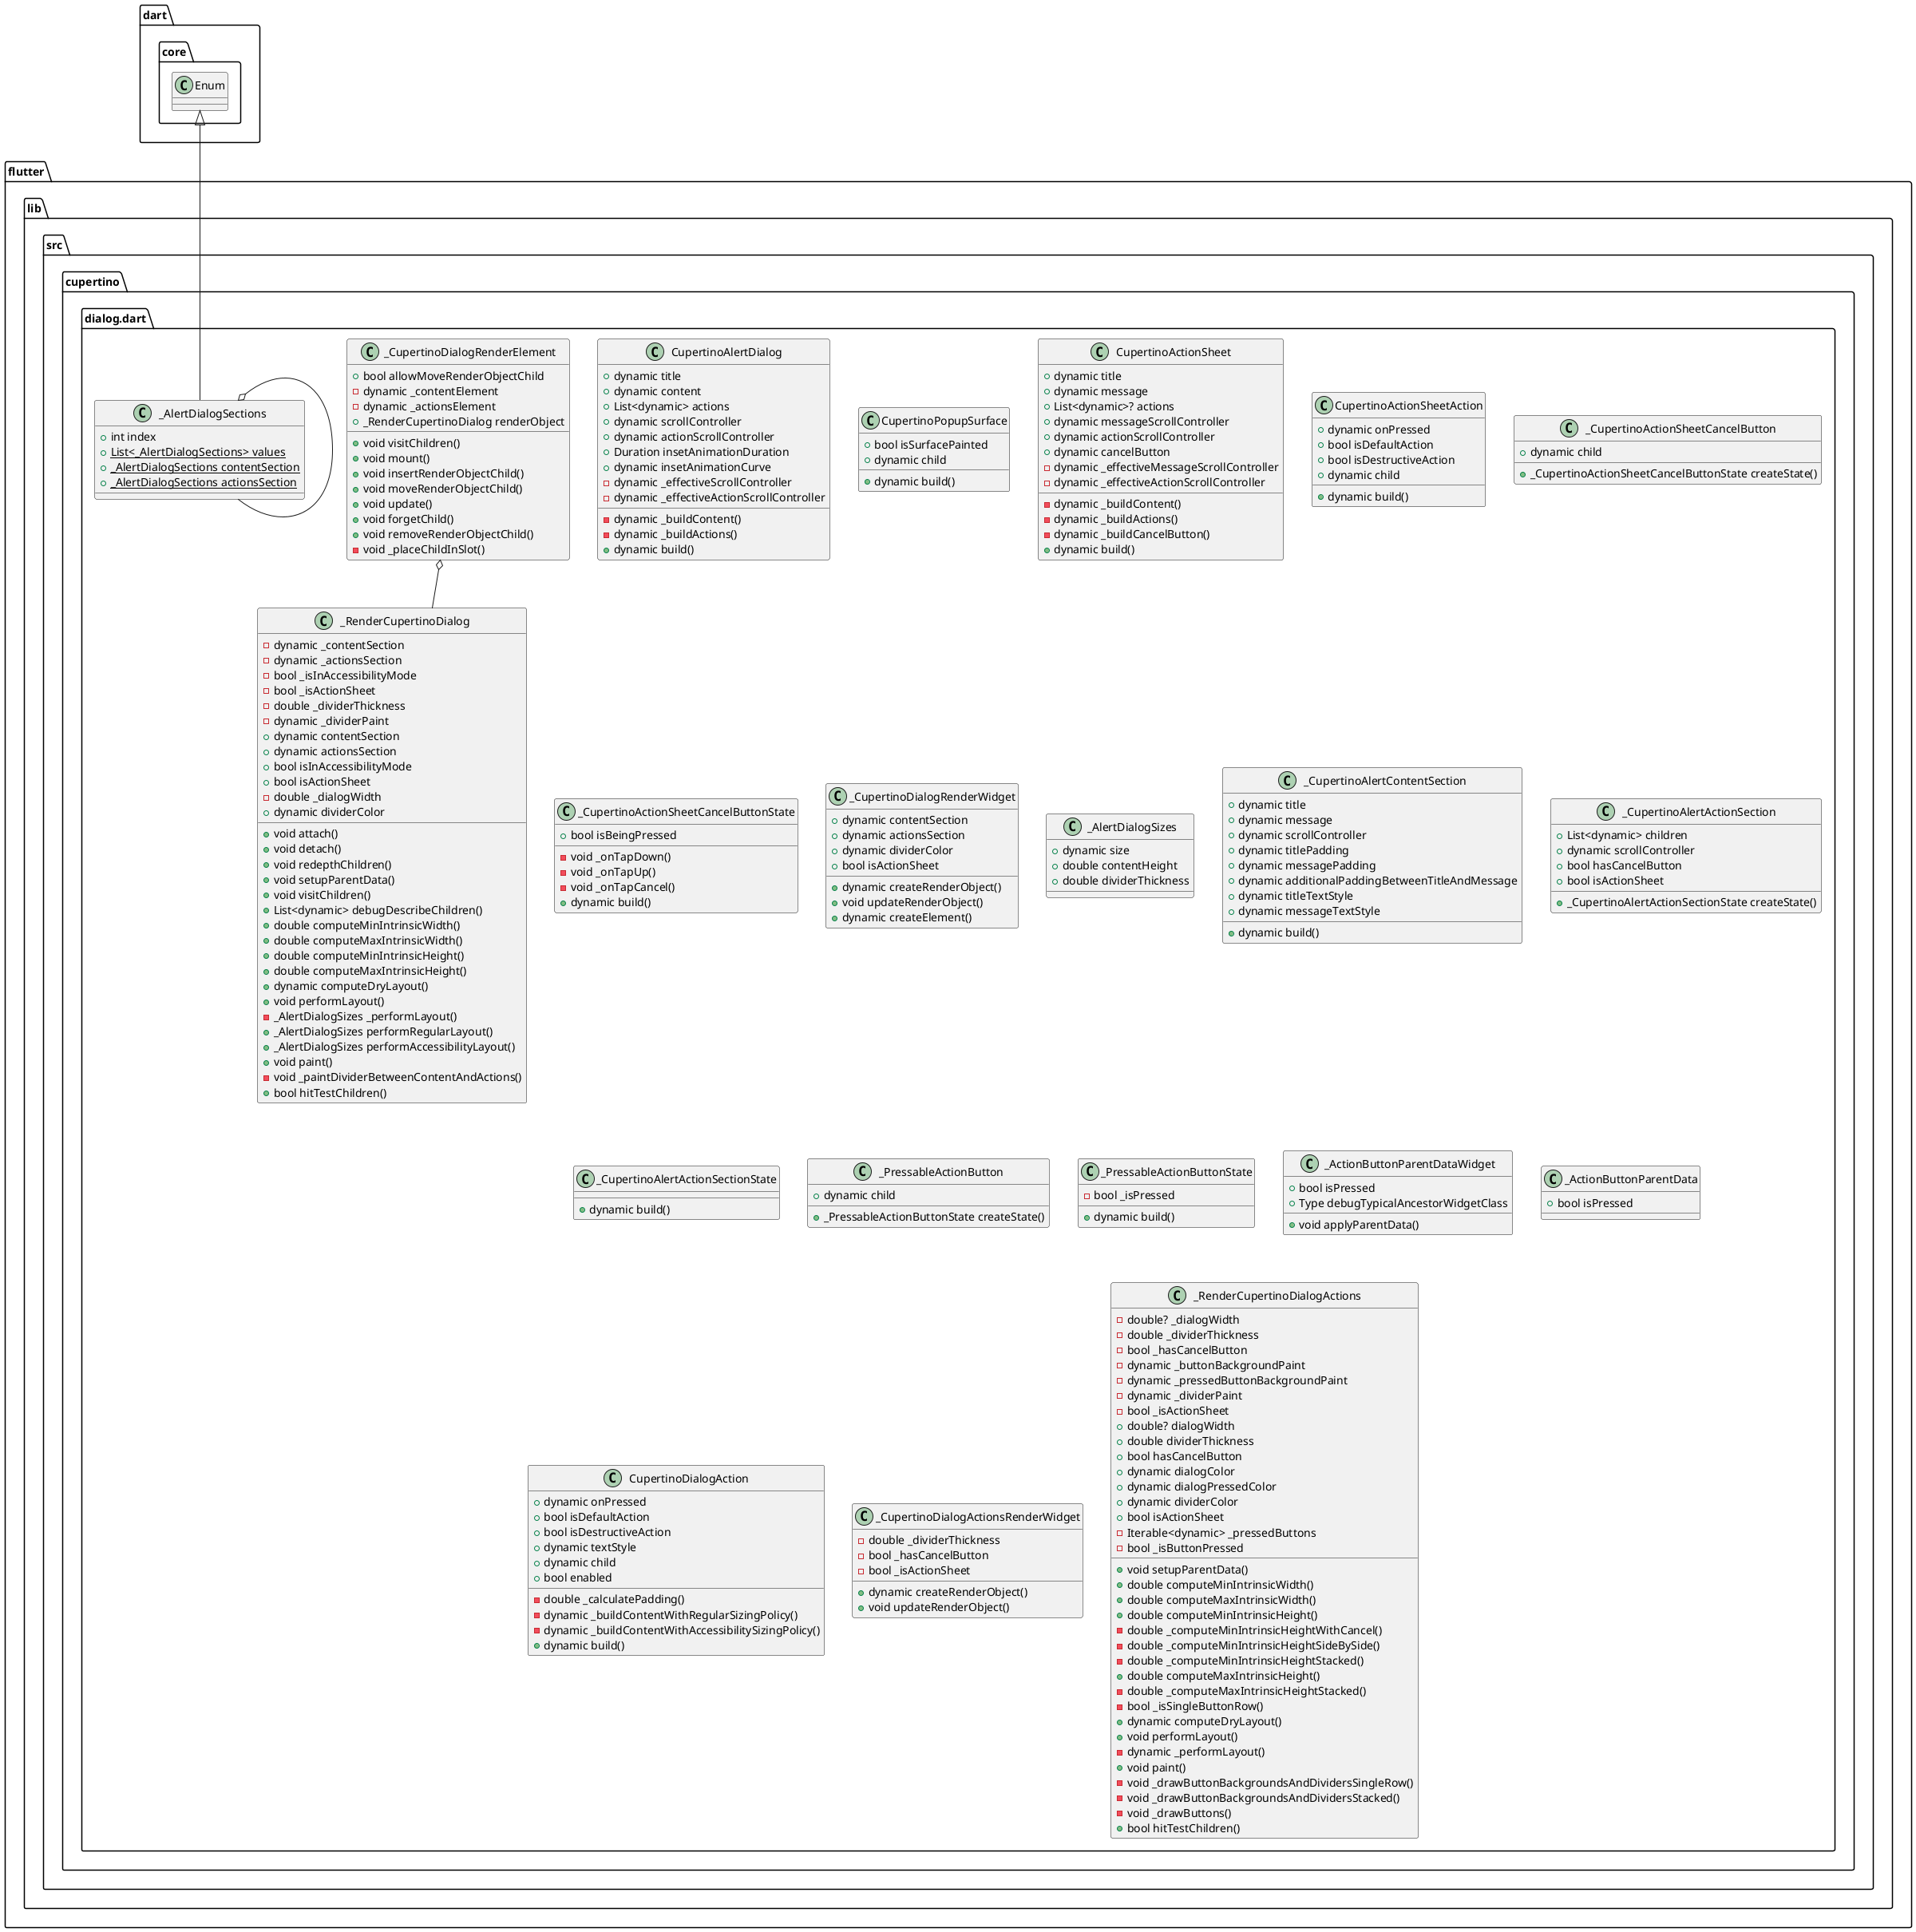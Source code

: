 @startuml
set namespaceSeparator ::

class "flutter::lib::src::cupertino::dialog.dart::CupertinoAlertDialog" {
  +dynamic title
  +dynamic content
  +List<dynamic> actions
  +dynamic scrollController
  +dynamic actionScrollController
  +Duration insetAnimationDuration
  +dynamic insetAnimationCurve
  -dynamic _effectiveScrollController
  -dynamic _effectiveActionScrollController
  -dynamic _buildContent()
  -dynamic _buildActions()
  +dynamic build()
}

class "flutter::lib::src::cupertino::dialog.dart::CupertinoPopupSurface" {
  +bool isSurfacePainted
  +dynamic child
  +dynamic build()
}

class "flutter::lib::src::cupertino::dialog.dart::CupertinoActionSheet" {
  +dynamic title
  +dynamic message
  +List<dynamic>? actions
  +dynamic messageScrollController
  +dynamic actionScrollController
  +dynamic cancelButton
  -dynamic _effectiveMessageScrollController
  -dynamic _effectiveActionScrollController
  -dynamic _buildContent()
  -dynamic _buildActions()
  -dynamic _buildCancelButton()
  +dynamic build()
}

class "flutter::lib::src::cupertino::dialog.dart::CupertinoActionSheetAction" {
  +dynamic onPressed
  +bool isDefaultAction
  +bool isDestructiveAction
  +dynamic child
  +dynamic build()
}

class "flutter::lib::src::cupertino::dialog.dart::_CupertinoActionSheetCancelButton" {
  +dynamic child
  +_CupertinoActionSheetCancelButtonState createState()
}

class "flutter::lib::src::cupertino::dialog.dart::_CupertinoActionSheetCancelButtonState" {
  +bool isBeingPressed
  -void _onTapDown()
  -void _onTapUp()
  -void _onTapCancel()
  +dynamic build()
}

class "flutter::lib::src::cupertino::dialog.dart::_CupertinoDialogRenderWidget" {
  +dynamic contentSection
  +dynamic actionsSection
  +dynamic dividerColor
  +bool isActionSheet
  +dynamic createRenderObject()
  +void updateRenderObject()
  +dynamic createElement()
}

class "flutter::lib::src::cupertino::dialog.dart::_CupertinoDialogRenderElement" {
  +bool allowMoveRenderObjectChild
  -dynamic _contentElement
  -dynamic _actionsElement
  +_RenderCupertinoDialog renderObject
  +void visitChildren()
  +void mount()
  +void insertRenderObjectChild()
  +void moveRenderObjectChild()
  +void update()
  +void forgetChild()
  +void removeRenderObjectChild()
  -void _placeChildInSlot()
}

"flutter::lib::src::cupertino::dialog.dart::_CupertinoDialogRenderElement" o-- "flutter::lib::src::cupertino::dialog.dart::_RenderCupertinoDialog"

class "flutter::lib::src::cupertino::dialog.dart::_RenderCupertinoDialog" {
  -dynamic _contentSection
  -dynamic _actionsSection
  -bool _isInAccessibilityMode
  -bool _isActionSheet
  -double _dividerThickness
  -dynamic _dividerPaint
  +dynamic contentSection
  +dynamic actionsSection
  +bool isInAccessibilityMode
  +bool isActionSheet
  -double _dialogWidth
  +dynamic dividerColor
  +void attach()
  +void detach()
  +void redepthChildren()
  +void setupParentData()
  +void visitChildren()
  +List<dynamic> debugDescribeChildren()
  +double computeMinIntrinsicWidth()
  +double computeMaxIntrinsicWidth()
  +double computeMinIntrinsicHeight()
  +double computeMaxIntrinsicHeight()
  +dynamic computeDryLayout()
  +void performLayout()
  -_AlertDialogSizes _performLayout()
  +_AlertDialogSizes performRegularLayout()
  +_AlertDialogSizes performAccessibilityLayout()
  +void paint()
  -void _paintDividerBetweenContentAndActions()
  +bool hitTestChildren()
}

class "flutter::lib::src::cupertino::dialog.dart::_AlertDialogSizes" {
  +dynamic size
  +double contentHeight
  +double dividerThickness
}

class "flutter::lib::src::cupertino::dialog.dart::_CupertinoAlertContentSection" {
  +dynamic title
  +dynamic message
  +dynamic scrollController
  +dynamic titlePadding
  +dynamic messagePadding
  +dynamic additionalPaddingBetweenTitleAndMessage
  +dynamic titleTextStyle
  +dynamic messageTextStyle
  +dynamic build()
}

class "flutter::lib::src::cupertino::dialog.dart::_CupertinoAlertActionSection" {
  +List<dynamic> children
  +dynamic scrollController
  +bool hasCancelButton
  +bool isActionSheet
  +_CupertinoAlertActionSectionState createState()
}

class "flutter::lib::src::cupertino::dialog.dart::_CupertinoAlertActionSectionState" {
  +dynamic build()
}

class "flutter::lib::src::cupertino::dialog.dart::_PressableActionButton" {
  +dynamic child
  +_PressableActionButtonState createState()
}

class "flutter::lib::src::cupertino::dialog.dart::_PressableActionButtonState" {
  -bool _isPressed
  +dynamic build()
}

class "flutter::lib::src::cupertino::dialog.dart::_ActionButtonParentDataWidget" {
  +bool isPressed
  +Type debugTypicalAncestorWidgetClass
  +void applyParentData()
}

class "flutter::lib::src::cupertino::dialog.dart::_ActionButtonParentData" {
  +bool isPressed
}

class "flutter::lib::src::cupertino::dialog.dart::CupertinoDialogAction" {
  +dynamic onPressed
  +bool isDefaultAction
  +bool isDestructiveAction
  +dynamic textStyle
  +dynamic child
  +bool enabled
  -double _calculatePadding()
  -dynamic _buildContentWithRegularSizingPolicy()
  -dynamic _buildContentWithAccessibilitySizingPolicy()
  +dynamic build()
}

class "flutter::lib::src::cupertino::dialog.dart::_CupertinoDialogActionsRenderWidget" {
  -double _dividerThickness
  -bool _hasCancelButton
  -bool _isActionSheet
  +dynamic createRenderObject()
  +void updateRenderObject()
}

class "flutter::lib::src::cupertino::dialog.dart::_RenderCupertinoDialogActions" {
  -double? _dialogWidth
  -double _dividerThickness
  -bool _hasCancelButton
  -dynamic _buttonBackgroundPaint
  -dynamic _pressedButtonBackgroundPaint
  -dynamic _dividerPaint
  -bool _isActionSheet
  +double? dialogWidth
  +double dividerThickness
  +bool hasCancelButton
  +dynamic dialogColor
  +dynamic dialogPressedColor
  +dynamic dividerColor
  +bool isActionSheet
  -Iterable<dynamic> _pressedButtons
  -bool _isButtonPressed
  +void setupParentData()
  +double computeMinIntrinsicWidth()
  +double computeMaxIntrinsicWidth()
  +double computeMinIntrinsicHeight()
  -double _computeMinIntrinsicHeightWithCancel()
  -double _computeMinIntrinsicHeightSideBySide()
  -double _computeMinIntrinsicHeightStacked()
  +double computeMaxIntrinsicHeight()
  -double _computeMaxIntrinsicHeightStacked()
  -bool _isSingleButtonRow()
  +dynamic computeDryLayout()
  +void performLayout()
  -dynamic _performLayout()
  +void paint()
  -void _drawButtonBackgroundsAndDividersSingleRow()
  -void _drawButtonBackgroundsAndDividersStacked()
  -void _drawButtons()
  +bool hitTestChildren()
}

class "flutter::lib::src::cupertino::dialog.dart::_AlertDialogSections" {
  +int index
  {static} +List<_AlertDialogSections> values
  {static} +_AlertDialogSections contentSection
  {static} +_AlertDialogSections actionsSection
}

"flutter::lib::src::cupertino::dialog.dart::_AlertDialogSections" o-- "flutter::lib::src::cupertino::dialog.dart::_AlertDialogSections"
"dart::core::Enum" <|-- "flutter::lib::src::cupertino::dialog.dart::_AlertDialogSections"


@enduml